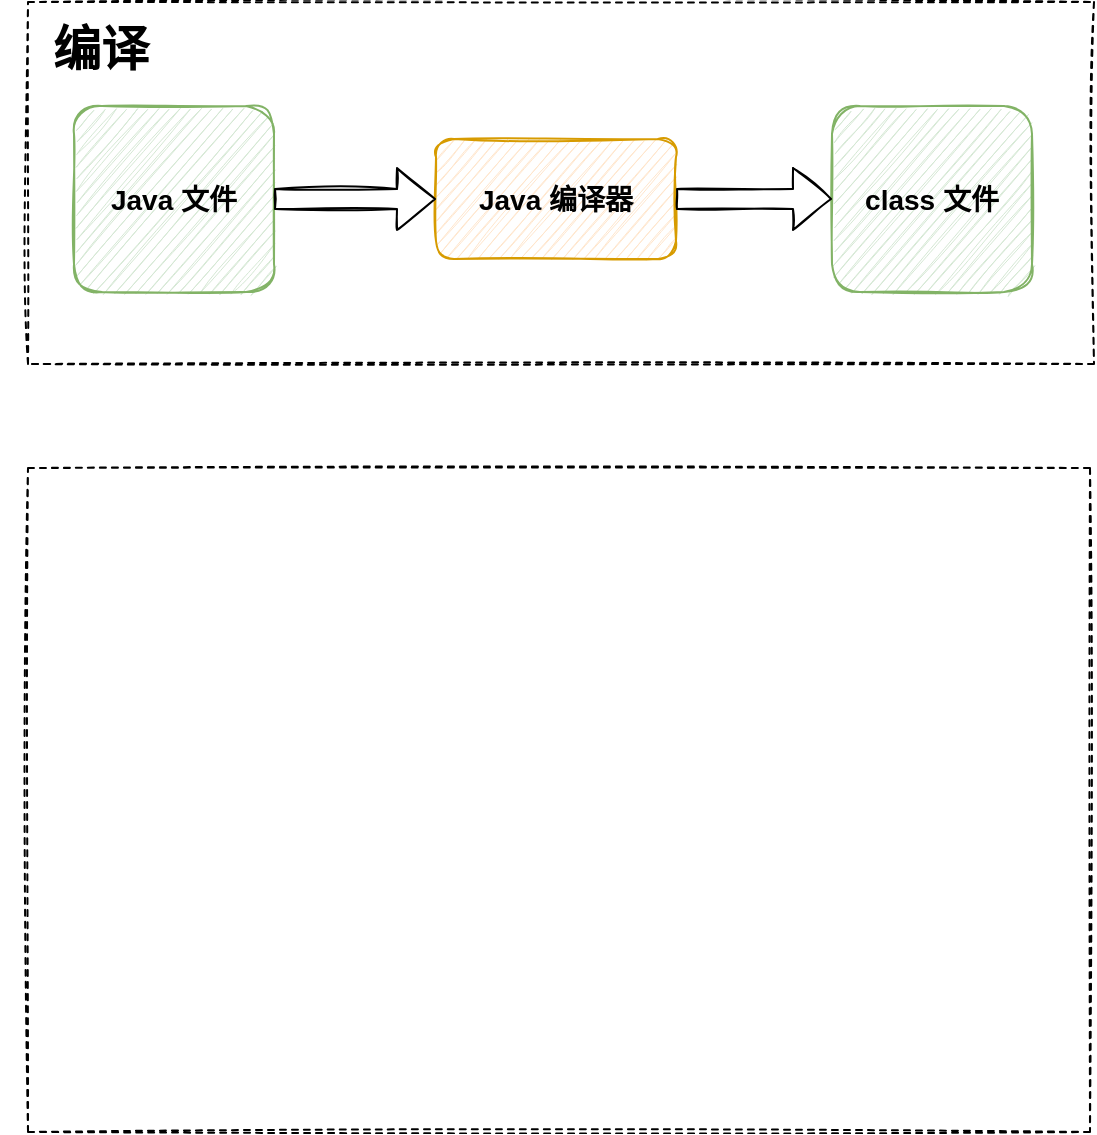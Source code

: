 <mxfile version="16.1.0" type="github">
  <diagram id="kgpKYQtTHZ0yAKxKKP6v" name="Page-1">
    <mxGraphModel dx="1422" dy="1562" grid="0" gridSize="10" guides="1" tooltips="1" connect="1" arrows="1" fold="1" page="0" pageScale="1" pageWidth="850" pageHeight="1100" math="0" shadow="0">
      <root>
        <mxCell id="0" />
        <mxCell id="1" parent="0" />
        <mxCell id="LxpipR_TzvIUaPme62HG-2" value="" style="rounded=0;whiteSpace=wrap;html=1;sketch=1;dashed=1;strokeWidth=1;perimeterSpacing=0;" vertex="1" parent="1">
          <mxGeometry x="129" y="-404" width="533" height="181" as="geometry" />
        </mxCell>
        <mxCell id="LxpipR_TzvIUaPme62HG-3" value="&lt;font style=&quot;font-size: 14px&quot;&gt;&lt;b&gt;Java 文件&lt;/b&gt;&lt;/font&gt;" style="rounded=1;whiteSpace=wrap;html=1;sketch=1;strokeWidth=1;fillColor=#d5e8d4;strokeColor=#82b366;" vertex="1" parent="1">
          <mxGeometry x="152" y="-352" width="100" height="93" as="geometry" />
        </mxCell>
        <mxCell id="LxpipR_TzvIUaPme62HG-4" value="&lt;font style=&quot;font-size: 14px&quot;&gt;&lt;b&gt;class 文件&lt;/b&gt;&lt;/font&gt;" style="rounded=1;whiteSpace=wrap;html=1;sketch=1;strokeWidth=1;fillColor=#d5e8d4;strokeColor=#82b366;" vertex="1" parent="1">
          <mxGeometry x="531" y="-352" width="100" height="93" as="geometry" />
        </mxCell>
        <mxCell id="LxpipR_TzvIUaPme62HG-6" value="&lt;font style=&quot;font-size: 14px&quot;&gt;&lt;b&gt;Java 编译器&lt;/b&gt;&lt;/font&gt;" style="rounded=1;whiteSpace=wrap;html=1;sketch=1;strokeWidth=1;fillColor=#ffe6cc;strokeColor=#d79b00;" vertex="1" parent="1">
          <mxGeometry x="333" y="-335.5" width="120" height="60" as="geometry" />
        </mxCell>
        <mxCell id="LxpipR_TzvIUaPme62HG-7" value="" style="shape=flexArrow;endArrow=classic;html=1;rounded=0;sketch=1;fontSize=14;entryX=0;entryY=0.5;entryDx=0;entryDy=0;" edge="1" parent="1" source="LxpipR_TzvIUaPme62HG-3" target="LxpipR_TzvIUaPme62HG-6">
          <mxGeometry width="50" height="50" relative="1" as="geometry">
            <mxPoint x="256" y="-223.5" as="sourcePoint" />
            <mxPoint x="326.711" y="-273.5" as="targetPoint" />
          </mxGeometry>
        </mxCell>
        <mxCell id="LxpipR_TzvIUaPme62HG-9" value="" style="shape=flexArrow;endArrow=classic;html=1;rounded=0;sketch=1;fontSize=14;exitX=1;exitY=0.5;exitDx=0;exitDy=0;entryX=0;entryY=0.5;entryDx=0;entryDy=0;" edge="1" parent="1" source="LxpipR_TzvIUaPme62HG-6" target="LxpipR_TzvIUaPme62HG-4">
          <mxGeometry width="50" height="50" relative="1" as="geometry">
            <mxPoint x="470" y="-282" as="sourcePoint" />
            <mxPoint x="520" y="-332" as="targetPoint" />
          </mxGeometry>
        </mxCell>
        <mxCell id="LxpipR_TzvIUaPme62HG-10" value="编译" style="text;strokeColor=none;fillColor=none;html=1;fontSize=24;fontStyle=1;verticalAlign=middle;align=center;sketch=1;" vertex="1" parent="1">
          <mxGeometry x="115" y="-400" width="100" height="40" as="geometry" />
        </mxCell>
        <mxCell id="LxpipR_TzvIUaPme62HG-11" value="" style="rounded=0;whiteSpace=wrap;html=1;sketch=1;fontSize=14;strokeWidth=1;dashed=1;" vertex="1" parent="1">
          <mxGeometry x="129" y="-171" width="531" height="332" as="geometry" />
        </mxCell>
      </root>
    </mxGraphModel>
  </diagram>
</mxfile>
